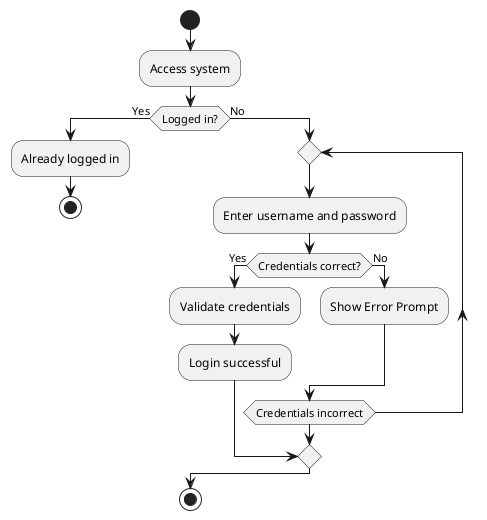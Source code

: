 @startuml
|Main|
start
:Access system;
if (Logged in?) then (Yes)
  :Already logged in;
  stop
else (No)
  repeat
    :Enter username and password;
    if (Credentials correct?) then (Yes)
      :Validate credentials;
      :Login successful;
      break
    else (No)
      :Show Error Prompt;
    endif
  repeat while (Credentials incorrect)
endif

|Main|
stop
@enduml
